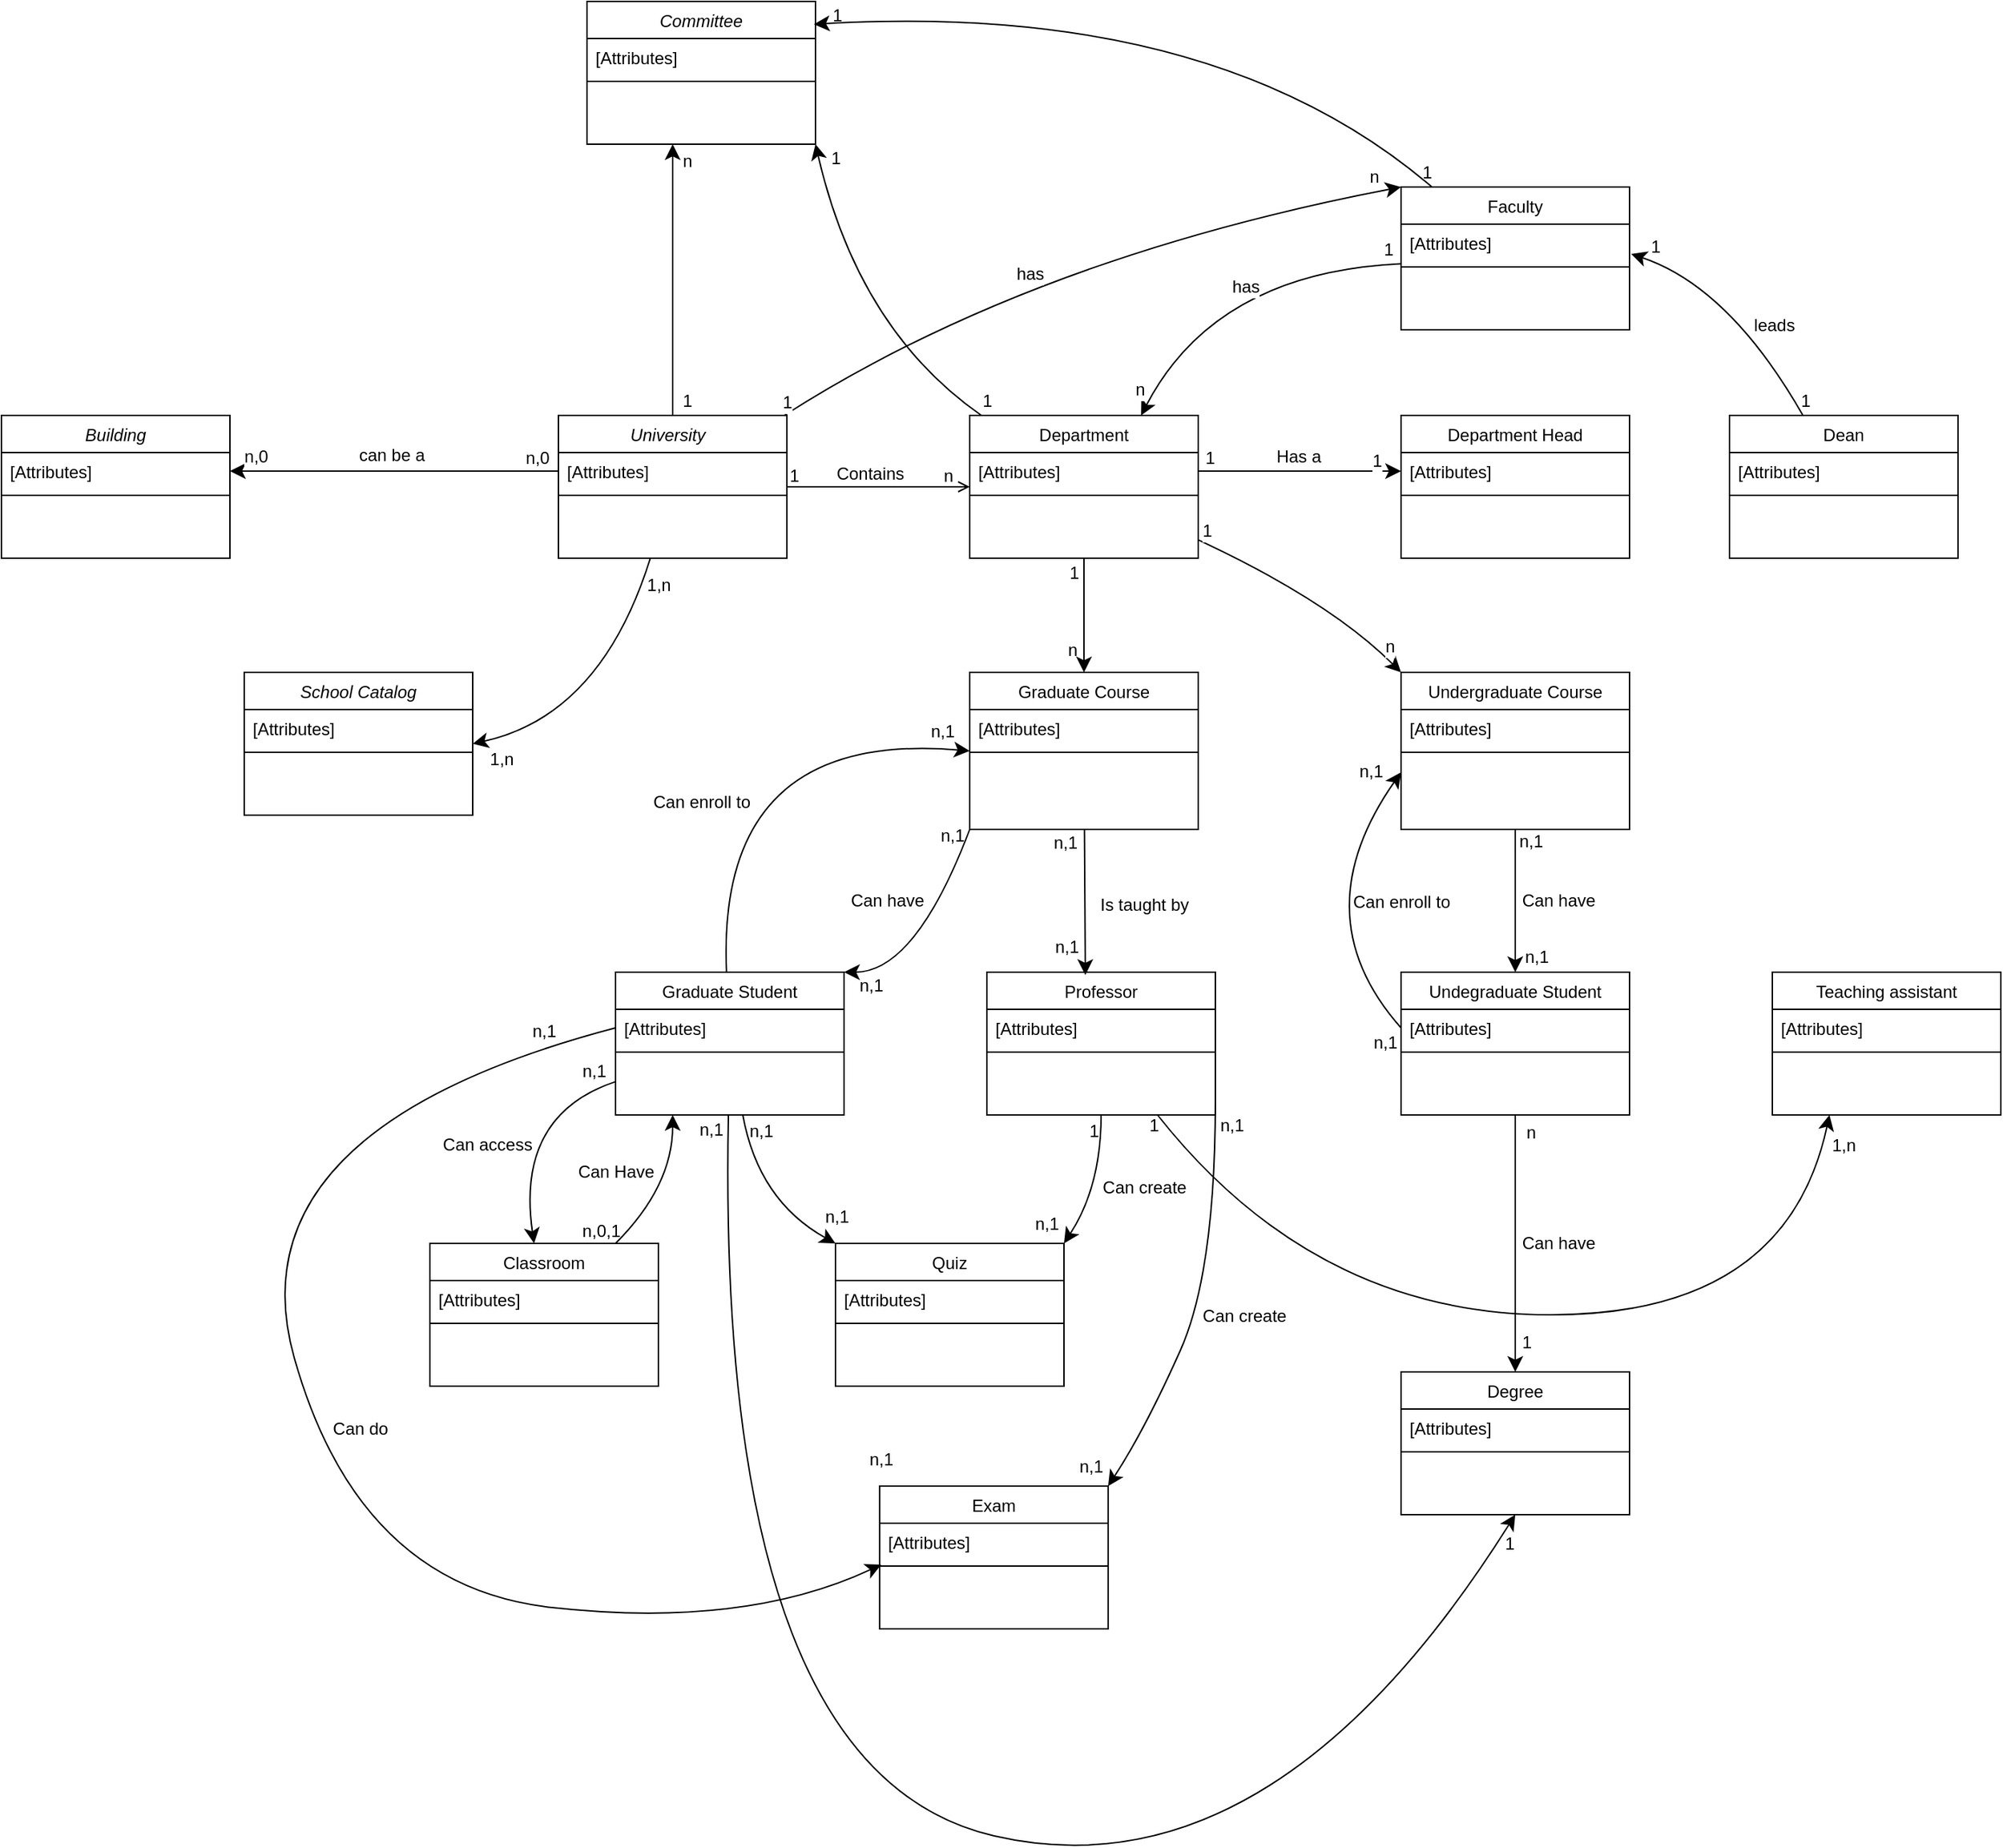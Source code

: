 <mxfile version="24.8.2">
  <diagram name="Page-1" id="axxQtsrX6LSHOZOjlCmS">
    <mxGraphModel dx="1730" dy="1560" grid="1" gridSize="10" guides="1" tooltips="1" connect="1" arrows="1" fold="1" page="1" pageScale="1" pageWidth="850" pageHeight="1100" math="0" shadow="0">
      <root>
        <mxCell id="0" />
        <mxCell id="1" parent="0" />
        <mxCell id="_XZ0U39rJyCLqSqVKmFr-1" style="edgeStyle=none;curved=1;rounded=0;orthogonalLoop=1;jettySize=auto;html=1;entryX=0;entryY=0;entryDx=0;entryDy=0;fontSize=12;startSize=8;endSize=8;" edge="1" parent="1" source="_XZ0U39rJyCLqSqVKmFr-13" target="_XZ0U39rJyCLqSqVKmFr-136">
          <mxGeometry relative="1" as="geometry">
            <Array as="points">
              <mxPoint x="550" y="-50" />
            </Array>
          </mxGeometry>
        </mxCell>
        <mxCell id="_XZ0U39rJyCLqSqVKmFr-2" value="has" style="edgeLabel;html=1;align=center;verticalAlign=middle;resizable=0;points=[];fontSize=12;" vertex="1" connectable="0" parent="_XZ0U39rJyCLqSqVKmFr-1">
          <mxGeometry x="-0.629" y="-5" relative="1" as="geometry">
            <mxPoint x="96" y="-57" as="offset" />
          </mxGeometry>
        </mxCell>
        <mxCell id="_XZ0U39rJyCLqSqVKmFr-3" value="1" style="edgeLabel;html=1;align=center;verticalAlign=middle;resizable=0;points=[];fontSize=12;" vertex="1" connectable="0" parent="_XZ0U39rJyCLqSqVKmFr-1">
          <mxGeometry x="-0.894" y="-5" relative="1" as="geometry">
            <mxPoint x="-22" as="offset" />
          </mxGeometry>
        </mxCell>
        <mxCell id="_XZ0U39rJyCLqSqVKmFr-4" value="n" style="edgeLabel;html=1;align=center;verticalAlign=middle;resizable=0;points=[];fontSize=12;" vertex="1" connectable="0" parent="_XZ0U39rJyCLqSqVKmFr-1">
          <mxGeometry x="0.906" relative="1" as="geometry">
            <mxPoint x="2" y="-11" as="offset" />
          </mxGeometry>
        </mxCell>
        <mxCell id="_XZ0U39rJyCLqSqVKmFr-5" style="edgeStyle=none;curved=1;rounded=0;orthogonalLoop=1;jettySize=auto;html=1;fontSize=12;startSize=8;endSize=8;" edge="1" parent="1" source="_XZ0U39rJyCLqSqVKmFr-13">
          <mxGeometry relative="1" as="geometry">
            <mxPoint x="300" y="-130" as="targetPoint" />
          </mxGeometry>
        </mxCell>
        <mxCell id="_XZ0U39rJyCLqSqVKmFr-6" value="n" style="edgeLabel;html=1;align=center;verticalAlign=middle;resizable=0;points=[];fontSize=12;" vertex="1" connectable="0" parent="_XZ0U39rJyCLqSqVKmFr-5">
          <mxGeometry x="-0.571" y="-2" relative="1" as="geometry">
            <mxPoint x="8" y="-137" as="offset" />
          </mxGeometry>
        </mxCell>
        <mxCell id="_XZ0U39rJyCLqSqVKmFr-7" value="1" style="edgeLabel;html=1;align=center;verticalAlign=middle;resizable=0;points=[];fontSize=12;" vertex="1" connectable="0" parent="_XZ0U39rJyCLqSqVKmFr-5">
          <mxGeometry x="-0.571" y="-2" relative="1" as="geometry">
            <mxPoint x="8" y="31" as="offset" />
          </mxGeometry>
        </mxCell>
        <mxCell id="_XZ0U39rJyCLqSqVKmFr-8" value="1" style="edgeLabel;html=1;align=center;verticalAlign=middle;resizable=0;points=[];fontSize=12;" vertex="1" connectable="0" parent="_XZ0U39rJyCLqSqVKmFr-5">
          <mxGeometry x="-0.571" y="-2" relative="1" as="geometry">
            <mxPoint x="218" y="31" as="offset" />
          </mxGeometry>
        </mxCell>
        <mxCell id="_XZ0U39rJyCLqSqVKmFr-9" value="1" style="edgeLabel;html=1;align=center;verticalAlign=middle;resizable=0;points=[];fontSize=12;" vertex="1" connectable="0" parent="_XZ0U39rJyCLqSqVKmFr-5">
          <mxGeometry x="-0.571" y="-2" relative="1" as="geometry">
            <mxPoint x="112" y="-139" as="offset" />
          </mxGeometry>
        </mxCell>
        <mxCell id="_XZ0U39rJyCLqSqVKmFr-10" style="edgeStyle=none;curved=1;rounded=0;orthogonalLoop=1;jettySize=auto;html=1;entryX=1;entryY=0.5;entryDx=0;entryDy=0;fontSize=12;startSize=8;endSize=8;" edge="1" parent="1" source="_XZ0U39rJyCLqSqVKmFr-13" target="_XZ0U39rJyCLqSqVKmFr-145">
          <mxGeometry relative="1" as="geometry">
            <Array as="points">
              <mxPoint x="250" y="270" />
            </Array>
          </mxGeometry>
        </mxCell>
        <mxCell id="_XZ0U39rJyCLqSqVKmFr-11" value="1,n" style="edgeLabel;html=1;align=center;verticalAlign=middle;resizable=0;points=[];fontSize=12;" vertex="1" connectable="0" parent="_XZ0U39rJyCLqSqVKmFr-10">
          <mxGeometry x="-0.821" y="2" relative="1" as="geometry">
            <mxPoint x="9" as="offset" />
          </mxGeometry>
        </mxCell>
        <mxCell id="_XZ0U39rJyCLqSqVKmFr-12" value="1,n" style="edgeLabel;html=1;align=center;verticalAlign=middle;resizable=0;points=[];fontSize=12;" vertex="1" connectable="0" parent="_XZ0U39rJyCLqSqVKmFr-10">
          <mxGeometry x="-0.821" y="2" relative="1" as="geometry">
            <mxPoint x="-101" y="122" as="offset" />
          </mxGeometry>
        </mxCell>
        <mxCell id="_XZ0U39rJyCLqSqVKmFr-13" value="University  " style="swimlane;fontStyle=2;align=center;verticalAlign=top;childLayout=stackLayout;horizontal=1;startSize=26;horizontalStack=0;resizeParent=1;resizeLast=0;collapsible=1;marginBottom=0;rounded=0;shadow=0;strokeWidth=1;" vertex="1" parent="1">
          <mxGeometry x="220" y="60" width="160" height="100" as="geometry">
            <mxRectangle x="230" y="140" width="160" height="26" as="alternateBounds" />
          </mxGeometry>
        </mxCell>
        <mxCell id="_XZ0U39rJyCLqSqVKmFr-14" value="[Attributes]" style="text;align=left;verticalAlign=top;spacingLeft=4;spacingRight=4;overflow=hidden;rotatable=0;points=[[0,0.5],[1,0.5]];portConstraint=eastwest;" vertex="1" parent="_XZ0U39rJyCLqSqVKmFr-13">
          <mxGeometry y="26" width="160" height="26" as="geometry" />
        </mxCell>
        <mxCell id="_XZ0U39rJyCLqSqVKmFr-15" value="" style="line;html=1;strokeWidth=1;align=left;verticalAlign=middle;spacingTop=-1;spacingLeft=3;spacingRight=3;rotatable=0;labelPosition=right;points=[];portConstraint=eastwest;" vertex="1" parent="_XZ0U39rJyCLqSqVKmFr-13">
          <mxGeometry y="52" width="160" height="8" as="geometry" />
        </mxCell>
        <mxCell id="_XZ0U39rJyCLqSqVKmFr-16" style="edgeStyle=none;curved=1;rounded=0;orthogonalLoop=1;jettySize=auto;html=1;entryX=0;entryY=0.5;entryDx=0;entryDy=0;fontSize=12;startSize=8;endSize=8;" edge="1" parent="1" source="_XZ0U39rJyCLqSqVKmFr-19" target="_XZ0U39rJyCLqSqVKmFr-60">
          <mxGeometry relative="1" as="geometry">
            <Array as="points">
              <mxPoint x="330" y="280" />
            </Array>
          </mxGeometry>
        </mxCell>
        <mxCell id="_XZ0U39rJyCLqSqVKmFr-17" style="edgeStyle=none;curved=1;rounded=0;orthogonalLoop=1;jettySize=auto;html=1;entryX=0;entryY=0;entryDx=0;entryDy=0;fontSize=12;startSize=8;endSize=8;" edge="1" parent="1" source="_XZ0U39rJyCLqSqVKmFr-19" target="_XZ0U39rJyCLqSqVKmFr-75">
          <mxGeometry relative="1" as="geometry">
            <Array as="points">
              <mxPoint x="360" y="610" />
            </Array>
          </mxGeometry>
        </mxCell>
        <mxCell id="_XZ0U39rJyCLqSqVKmFr-18" style="edgeStyle=none;curved=1;rounded=0;orthogonalLoop=1;jettySize=auto;html=1;entryX=0.5;entryY=1;entryDx=0;entryDy=0;fontSize=12;startSize=8;endSize=8;" edge="1" parent="1" source="_XZ0U39rJyCLqSqVKmFr-19" target="_XZ0U39rJyCLqSqVKmFr-112">
          <mxGeometry relative="1" as="geometry">
            <Array as="points">
              <mxPoint x="330" y="1010" />
              <mxPoint x="720" y="1100" />
            </Array>
          </mxGeometry>
        </mxCell>
        <mxCell id="_XZ0U39rJyCLqSqVKmFr-19" value="Graduate Student" style="swimlane;fontStyle=0;align=center;verticalAlign=top;childLayout=stackLayout;horizontal=1;startSize=26;horizontalStack=0;resizeParent=1;resizeLast=0;collapsible=1;marginBottom=0;rounded=0;shadow=0;strokeWidth=1;" vertex="1" parent="1">
          <mxGeometry x="260" y="450" width="160" height="100" as="geometry">
            <mxRectangle x="130" y="380" width="160" height="26" as="alternateBounds" />
          </mxGeometry>
        </mxCell>
        <mxCell id="_XZ0U39rJyCLqSqVKmFr-20" value="[Attributes]" style="text;align=left;verticalAlign=top;spacingLeft=4;spacingRight=4;overflow=hidden;rotatable=0;points=[[0,0.5],[1,0.5]];portConstraint=eastwest;" vertex="1" parent="_XZ0U39rJyCLqSqVKmFr-19">
          <mxGeometry y="26" width="160" height="26" as="geometry" />
        </mxCell>
        <mxCell id="_XZ0U39rJyCLqSqVKmFr-21" value="" style="line;html=1;strokeWidth=1;align=left;verticalAlign=middle;spacingTop=-1;spacingLeft=3;spacingRight=3;rotatable=0;labelPosition=right;points=[];portConstraint=eastwest;" vertex="1" parent="_XZ0U39rJyCLqSqVKmFr-19">
          <mxGeometry y="52" width="160" height="8" as="geometry" />
        </mxCell>
        <mxCell id="_XZ0U39rJyCLqSqVKmFr-22" style="edgeStyle=none;curved=1;rounded=0;orthogonalLoop=1;jettySize=auto;html=1;entryX=1;entryY=0;entryDx=0;entryDy=0;fontSize=12;startSize=8;endSize=8;" edge="1" parent="1" source="_XZ0U39rJyCLqSqVKmFr-24" target="_XZ0U39rJyCLqSqVKmFr-75">
          <mxGeometry relative="1" as="geometry">
            <Array as="points">
              <mxPoint x="600" y="600" />
            </Array>
          </mxGeometry>
        </mxCell>
        <mxCell id="_XZ0U39rJyCLqSqVKmFr-23" style="edgeStyle=none;curved=1;rounded=0;orthogonalLoop=1;jettySize=auto;html=1;entryX=0.25;entryY=1;entryDx=0;entryDy=0;fontSize=12;startSize=8;endSize=8;" edge="1" parent="1" source="_XZ0U39rJyCLqSqVKmFr-24" target="_XZ0U39rJyCLqSqVKmFr-124">
          <mxGeometry relative="1" as="geometry">
            <Array as="points">
              <mxPoint x="750" y="690" />
              <mxPoint x="1080" y="690" />
            </Array>
          </mxGeometry>
        </mxCell>
        <mxCell id="_XZ0U39rJyCLqSqVKmFr-24" value="Professor" style="swimlane;fontStyle=0;align=center;verticalAlign=top;childLayout=stackLayout;horizontal=1;startSize=26;horizontalStack=0;resizeParent=1;resizeLast=0;collapsible=1;marginBottom=0;rounded=0;shadow=0;strokeWidth=1;" vertex="1" parent="1">
          <mxGeometry x="520" y="450" width="160" height="100" as="geometry">
            <mxRectangle x="340" y="380" width="170" height="26" as="alternateBounds" />
          </mxGeometry>
        </mxCell>
        <mxCell id="_XZ0U39rJyCLqSqVKmFr-25" value="[Attributes]" style="text;align=left;verticalAlign=top;spacingLeft=4;spacingRight=4;overflow=hidden;rotatable=0;points=[[0,0.5],[1,0.5]];portConstraint=eastwest;" vertex="1" parent="_XZ0U39rJyCLqSqVKmFr-24">
          <mxGeometry y="26" width="160" height="26" as="geometry" />
        </mxCell>
        <mxCell id="_XZ0U39rJyCLqSqVKmFr-26" value="" style="line;html=1;strokeWidth=1;align=left;verticalAlign=middle;spacingTop=-1;spacingLeft=3;spacingRight=3;rotatable=0;labelPosition=right;points=[];portConstraint=eastwest;" vertex="1" parent="_XZ0U39rJyCLqSqVKmFr-24">
          <mxGeometry y="52" width="160" height="8" as="geometry" />
        </mxCell>
        <mxCell id="_XZ0U39rJyCLqSqVKmFr-27" style="edgeStyle=none;curved=1;rounded=0;orthogonalLoop=1;jettySize=auto;html=1;entryX=0.5;entryY=0;entryDx=0;entryDy=0;fontSize=12;startSize=8;endSize=8;" edge="1" parent="1" source="_XZ0U39rJyCLqSqVKmFr-30" target="_XZ0U39rJyCLqSqVKmFr-60">
          <mxGeometry relative="1" as="geometry" />
        </mxCell>
        <mxCell id="_XZ0U39rJyCLqSqVKmFr-28" style="edgeStyle=none;curved=1;rounded=0;orthogonalLoop=1;jettySize=auto;html=1;entryX=0;entryY=0;entryDx=0;entryDy=0;fontSize=12;startSize=8;endSize=8;" edge="1" parent="1" source="_XZ0U39rJyCLqSqVKmFr-30" target="_XZ0U39rJyCLqSqVKmFr-101">
          <mxGeometry relative="1" as="geometry">
            <Array as="points">
              <mxPoint x="760" y="190" />
            </Array>
          </mxGeometry>
        </mxCell>
        <mxCell id="_XZ0U39rJyCLqSqVKmFr-29" style="edgeStyle=none;curved=1;rounded=0;orthogonalLoop=1;jettySize=auto;html=1;entryX=1;entryY=1;entryDx=0;entryDy=0;fontSize=12;startSize=8;endSize=8;" edge="1" parent="1" source="_XZ0U39rJyCLqSqVKmFr-30" target="_XZ0U39rJyCLqSqVKmFr-141">
          <mxGeometry relative="1" as="geometry">
            <Array as="points">
              <mxPoint x="430" />
            </Array>
          </mxGeometry>
        </mxCell>
        <mxCell id="_XZ0U39rJyCLqSqVKmFr-30" value="Department" style="swimlane;fontStyle=0;align=center;verticalAlign=top;childLayout=stackLayout;horizontal=1;startSize=26;horizontalStack=0;resizeParent=1;resizeLast=0;collapsible=1;marginBottom=0;rounded=0;shadow=0;strokeWidth=1;" vertex="1" parent="1">
          <mxGeometry x="508" y="60" width="160" height="100" as="geometry">
            <mxRectangle x="550" y="140" width="160" height="26" as="alternateBounds" />
          </mxGeometry>
        </mxCell>
        <mxCell id="_XZ0U39rJyCLqSqVKmFr-31" value="[Attributes]" style="text;align=left;verticalAlign=top;spacingLeft=4;spacingRight=4;overflow=hidden;rotatable=0;points=[[0,0.5],[1,0.5]];portConstraint=eastwest;" vertex="1" parent="_XZ0U39rJyCLqSqVKmFr-30">
          <mxGeometry y="26" width="160" height="26" as="geometry" />
        </mxCell>
        <mxCell id="_XZ0U39rJyCLqSqVKmFr-32" value="" style="line;html=1;strokeWidth=1;align=left;verticalAlign=middle;spacingTop=-1;spacingLeft=3;spacingRight=3;rotatable=0;labelPosition=right;points=[];portConstraint=eastwest;" vertex="1" parent="_XZ0U39rJyCLqSqVKmFr-30">
          <mxGeometry y="52" width="160" height="8" as="geometry" />
        </mxCell>
        <mxCell id="_XZ0U39rJyCLqSqVKmFr-33" value="" style="endArrow=open;shadow=0;strokeWidth=1;rounded=0;curved=0;endFill=1;edgeStyle=elbowEdgeStyle;elbow=vertical;" edge="1" parent="1" source="_XZ0U39rJyCLqSqVKmFr-13" target="_XZ0U39rJyCLqSqVKmFr-30">
          <mxGeometry x="0.5" y="41" relative="1" as="geometry">
            <mxPoint x="380" y="192" as="sourcePoint" />
            <mxPoint x="540" y="192" as="targetPoint" />
            <mxPoint x="-40" y="32" as="offset" />
          </mxGeometry>
        </mxCell>
        <mxCell id="_XZ0U39rJyCLqSqVKmFr-34" value="1" style="resizable=0;align=left;verticalAlign=bottom;labelBackgroundColor=none;fontSize=12;" connectable="0" vertex="1" parent="_XZ0U39rJyCLqSqVKmFr-33">
          <mxGeometry x="-1" relative="1" as="geometry">
            <mxPoint y="1" as="offset" />
          </mxGeometry>
        </mxCell>
        <mxCell id="_XZ0U39rJyCLqSqVKmFr-35" value="n" style="resizable=0;align=right;verticalAlign=bottom;labelBackgroundColor=none;fontSize=12;" connectable="0" vertex="1" parent="_XZ0U39rJyCLqSqVKmFr-33">
          <mxGeometry x="1" relative="1" as="geometry">
            <mxPoint x="-10" y="1" as="offset" />
          </mxGeometry>
        </mxCell>
        <mxCell id="_XZ0U39rJyCLqSqVKmFr-36" value="Contains" style="text;html=1;resizable=0;points=[];;align=center;verticalAlign=middle;labelBackgroundColor=none;rounded=0;shadow=0;strokeWidth=1;fontSize=12;" vertex="1" connectable="0" parent="_XZ0U39rJyCLqSqVKmFr-33">
          <mxGeometry x="0.5" y="49" relative="1" as="geometry">
            <mxPoint x="-38" y="40" as="offset" />
          </mxGeometry>
        </mxCell>
        <mxCell id="_XZ0U39rJyCLqSqVKmFr-37" value="n,1" style="resizable=0;align=right;verticalAlign=bottom;labelBackgroundColor=none;fontSize=12;" connectable="0" vertex="1" parent="_XZ0U39rJyCLqSqVKmFr-33">
          <mxGeometry x="1" relative="1" as="geometry">
            <mxPoint x="77" y="258" as="offset" />
          </mxGeometry>
        </mxCell>
        <mxCell id="_XZ0U39rJyCLqSqVKmFr-38" value="n,1" style="resizable=0;align=right;verticalAlign=bottom;labelBackgroundColor=none;fontSize=12;" connectable="0" vertex="1" parent="_XZ0U39rJyCLqSqVKmFr-33">
          <mxGeometry x="1" relative="1" as="geometry">
            <mxPoint x="78" y="331" as="offset" />
          </mxGeometry>
        </mxCell>
        <mxCell id="_XZ0U39rJyCLqSqVKmFr-39" value="1" style="resizable=0;align=left;verticalAlign=bottom;labelBackgroundColor=none;fontSize=12;" connectable="0" vertex="1" parent="_XZ0U39rJyCLqSqVKmFr-33">
          <mxGeometry x="-1" relative="1" as="geometry">
            <mxPoint x="196" y="69" as="offset" />
          </mxGeometry>
        </mxCell>
        <mxCell id="_XZ0U39rJyCLqSqVKmFr-40" value="n" style="resizable=0;align=right;verticalAlign=bottom;labelBackgroundColor=none;fontSize=12;" connectable="0" vertex="1" parent="_XZ0U39rJyCLqSqVKmFr-33">
          <mxGeometry x="1" relative="1" as="geometry">
            <mxPoint x="77" y="123" as="offset" />
          </mxGeometry>
        </mxCell>
        <mxCell id="_XZ0U39rJyCLqSqVKmFr-41" value="1" style="resizable=0;align=right;verticalAlign=bottom;labelBackgroundColor=none;fontSize=12;" connectable="0" vertex="1" parent="_XZ0U39rJyCLqSqVKmFr-33">
          <mxGeometry x="1" relative="1" as="geometry">
            <mxPoint x="92" y="460" as="offset" />
          </mxGeometry>
        </mxCell>
        <mxCell id="_XZ0U39rJyCLqSqVKmFr-42" value="n,1" style="resizable=0;align=right;verticalAlign=bottom;labelBackgroundColor=none;fontSize=12;" connectable="0" vertex="1" parent="_XZ0U39rJyCLqSqVKmFr-33">
          <mxGeometry x="1" relative="1" as="geometry">
            <mxPoint x="64" y="525" as="offset" />
          </mxGeometry>
        </mxCell>
        <mxCell id="_XZ0U39rJyCLqSqVKmFr-43" value="n,1" style="resizable=0;align=right;verticalAlign=bottom;labelBackgroundColor=none;fontSize=12;" connectable="0" vertex="1" parent="_XZ0U39rJyCLqSqVKmFr-33">
          <mxGeometry x="1" relative="1" as="geometry">
            <mxPoint x="-136" y="460" as="offset" />
          </mxGeometry>
        </mxCell>
        <mxCell id="_XZ0U39rJyCLqSqVKmFr-44" value="n,1" style="resizable=0;align=right;verticalAlign=bottom;labelBackgroundColor=none;fontSize=12;" connectable="0" vertex="1" parent="_XZ0U39rJyCLqSqVKmFr-33">
          <mxGeometry x="1" relative="1" as="geometry">
            <mxPoint x="-83" y="520" as="offset" />
          </mxGeometry>
        </mxCell>
        <mxCell id="_XZ0U39rJyCLqSqVKmFr-45" value="n,1" style="resizable=0;align=right;verticalAlign=bottom;labelBackgroundColor=none;fontSize=12;" connectable="0" vertex="1" parent="_XZ0U39rJyCLqSqVKmFr-33">
          <mxGeometry x="1" relative="1" as="geometry">
            <mxPoint x="-253" y="418" as="offset" />
          </mxGeometry>
        </mxCell>
        <mxCell id="_XZ0U39rJyCLqSqVKmFr-46" value="" style="resizable=0;align=right;verticalAlign=bottom;labelBackgroundColor=none;fontSize=12;" connectable="0" vertex="1" parent="_XZ0U39rJyCLqSqVKmFr-33">
          <mxGeometry x="1" relative="1" as="geometry">
            <mxPoint x="-315" y="525" as="offset" />
          </mxGeometry>
        </mxCell>
        <mxCell id="_XZ0U39rJyCLqSqVKmFr-47" value="n,0,1" style="resizable=0;align=right;verticalAlign=bottom;labelBackgroundColor=none;fontSize=12;" connectable="0" vertex="1" parent="_XZ0U39rJyCLqSqVKmFr-33">
          <mxGeometry x="1" relative="1" as="geometry">
            <mxPoint x="-243" y="530" as="offset" />
          </mxGeometry>
        </mxCell>
        <mxCell id="_XZ0U39rJyCLqSqVKmFr-48" value="n,1 " style="resizable=0;align=right;verticalAlign=bottom;labelBackgroundColor=none;fontSize=12;" connectable="0" vertex="1" parent="_XZ0U39rJyCLqSqVKmFr-33">
          <mxGeometry x="1" relative="1" as="geometry">
            <mxPoint x="197" y="456" as="offset" />
          </mxGeometry>
        </mxCell>
        <mxCell id="_XZ0U39rJyCLqSqVKmFr-49" value="n,1" style="resizable=0;align=right;verticalAlign=bottom;labelBackgroundColor=none;fontSize=12;" connectable="0" vertex="1" parent="_XZ0U39rJyCLqSqVKmFr-33">
          <mxGeometry x="1" relative="1" as="geometry">
            <mxPoint x="95" y="695" as="offset" />
          </mxGeometry>
        </mxCell>
        <mxCell id="_XZ0U39rJyCLqSqVKmFr-50" value="n,1" style="resizable=0;align=right;verticalAlign=bottom;labelBackgroundColor=none;fontSize=12;" connectable="0" vertex="1" parent="_XZ0U39rJyCLqSqVKmFr-33">
          <mxGeometry x="1" relative="1" as="geometry">
            <mxPoint x="-288" y="390" as="offset" />
          </mxGeometry>
        </mxCell>
        <mxCell id="_XZ0U39rJyCLqSqVKmFr-51" value="n,1" style="resizable=0;align=right;verticalAlign=bottom;labelBackgroundColor=none;fontSize=12;" connectable="0" vertex="1" parent="_XZ0U39rJyCLqSqVKmFr-33">
          <mxGeometry x="1" relative="1" as="geometry">
            <mxPoint x="-52" y="690" as="offset" />
          </mxGeometry>
        </mxCell>
        <mxCell id="_XZ0U39rJyCLqSqVKmFr-52" value="n,1" style="resizable=0;align=right;verticalAlign=bottom;labelBackgroundColor=none;fontSize=12;" connectable="0" vertex="1" parent="_XZ0U39rJyCLqSqVKmFr-33">
          <mxGeometry x="1" relative="1" as="geometry">
            <mxPoint x="-171" y="459" as="offset" />
          </mxGeometry>
        </mxCell>
        <mxCell id="_XZ0U39rJyCLqSqVKmFr-53" value="1" style="resizable=0;align=right;verticalAlign=bottom;labelBackgroundColor=none;fontSize=12;" connectable="0" vertex="1" parent="_XZ0U39rJyCLqSqVKmFr-33">
          <mxGeometry x="1" relative="1" as="geometry">
            <mxPoint x="383" y="749" as="offset" />
          </mxGeometry>
        </mxCell>
        <mxCell id="_XZ0U39rJyCLqSqVKmFr-54" value="1" style="resizable=0;align=right;verticalAlign=bottom;labelBackgroundColor=none;fontSize=12;" connectable="0" vertex="1" parent="_XZ0U39rJyCLqSqVKmFr-33">
          <mxGeometry x="1" relative="1" as="geometry">
            <mxPoint x="134" y="456" as="offset" />
          </mxGeometry>
        </mxCell>
        <mxCell id="_XZ0U39rJyCLqSqVKmFr-55" value="1,n" style="resizable=0;align=right;verticalAlign=bottom;labelBackgroundColor=none;fontSize=12;" connectable="0" vertex="1" parent="_XZ0U39rJyCLqSqVKmFr-33">
          <mxGeometry x="1" relative="1" as="geometry">
            <mxPoint x="622" y="470" as="offset" />
          </mxGeometry>
        </mxCell>
        <mxCell id="_XZ0U39rJyCLqSqVKmFr-56" style="edgeStyle=none;curved=1;rounded=0;orthogonalLoop=1;jettySize=auto;html=1;entryX=1;entryY=0;entryDx=0;entryDy=0;fontSize=12;startSize=8;endSize=8;exitX=0;exitY=1;exitDx=0;exitDy=0;" edge="1" parent="1" source="_XZ0U39rJyCLqSqVKmFr-60" target="_XZ0U39rJyCLqSqVKmFr-19">
          <mxGeometry relative="1" as="geometry">
            <Array as="points">
              <mxPoint x="470" y="450" />
            </Array>
          </mxGeometry>
        </mxCell>
        <mxCell id="_XZ0U39rJyCLqSqVKmFr-57" value="Can have" style="edgeLabel;html=1;align=center;verticalAlign=middle;resizable=0;points=[];fontSize=12;" vertex="1" connectable="0" parent="_XZ0U39rJyCLqSqVKmFr-56">
          <mxGeometry x="0.001" y="-10" relative="1" as="geometry">
            <mxPoint x="-21" y="-20" as="offset" />
          </mxGeometry>
        </mxCell>
        <mxCell id="_XZ0U39rJyCLqSqVKmFr-58" value="Can have" style="edgeLabel;html=1;align=center;verticalAlign=middle;resizable=0;points=[];fontSize=12;" vertex="1" connectable="0" parent="_XZ0U39rJyCLqSqVKmFr-56">
          <mxGeometry x="0.001" y="-10" relative="1" as="geometry">
            <mxPoint x="449" y="-20" as="offset" />
          </mxGeometry>
        </mxCell>
        <mxCell id="_XZ0U39rJyCLqSqVKmFr-59" value="Can have" style="edgeLabel;html=1;align=center;verticalAlign=middle;resizable=0;points=[];fontSize=12;" vertex="1" connectable="0" parent="_XZ0U39rJyCLqSqVKmFr-56">
          <mxGeometry x="0.001" y="-10" relative="1" as="geometry">
            <mxPoint x="449" y="220" as="offset" />
          </mxGeometry>
        </mxCell>
        <mxCell id="_XZ0U39rJyCLqSqVKmFr-60" value="Graduate Course" style="swimlane;fontStyle=0;align=center;verticalAlign=top;childLayout=stackLayout;horizontal=1;startSize=26;horizontalStack=0;resizeParent=1;resizeLast=0;collapsible=1;marginBottom=0;rounded=0;shadow=0;strokeWidth=1;" vertex="1" parent="1">
          <mxGeometry x="508" y="240" width="160" height="110" as="geometry">
            <mxRectangle x="550" y="140" width="160" height="26" as="alternateBounds" />
          </mxGeometry>
        </mxCell>
        <mxCell id="_XZ0U39rJyCLqSqVKmFr-61" value="[Attributes]" style="text;align=left;verticalAlign=top;spacingLeft=4;spacingRight=4;overflow=hidden;rotatable=0;points=[[0,0.5],[1,0.5]];portConstraint=eastwest;" vertex="1" parent="_XZ0U39rJyCLqSqVKmFr-60">
          <mxGeometry y="26" width="160" height="26" as="geometry" />
        </mxCell>
        <mxCell id="_XZ0U39rJyCLqSqVKmFr-62" value="" style="line;html=1;strokeWidth=1;align=left;verticalAlign=middle;spacingTop=-1;spacingLeft=3;spacingRight=3;rotatable=0;labelPosition=right;points=[];portConstraint=eastwest;" vertex="1" parent="_XZ0U39rJyCLqSqVKmFr-60">
          <mxGeometry y="52" width="160" height="8" as="geometry" />
        </mxCell>
        <mxCell id="_XZ0U39rJyCLqSqVKmFr-63" style="edgeStyle=none;curved=1;rounded=0;orthogonalLoop=1;jettySize=auto;html=1;fontSize=12;startSize=8;endSize=8;entryX=0.431;entryY=0.02;entryDx=0;entryDy=0;entryPerimeter=0;" edge="1" parent="1" source="_XZ0U39rJyCLqSqVKmFr-60" target="_XZ0U39rJyCLqSqVKmFr-24">
          <mxGeometry relative="1" as="geometry">
            <mxPoint x="589" y="380" as="targetPoint" />
          </mxGeometry>
        </mxCell>
        <mxCell id="_XZ0U39rJyCLqSqVKmFr-64" value="Is taught by" style="edgeLabel;html=1;align=center;verticalAlign=middle;resizable=0;points=[];fontSize=12;" vertex="1" connectable="0" parent="_XZ0U39rJyCLqSqVKmFr-63">
          <mxGeometry x="0.028" y="2" relative="1" as="geometry">
            <mxPoint x="39" as="offset" />
          </mxGeometry>
        </mxCell>
        <mxCell id="_XZ0U39rJyCLqSqVKmFr-65" value="Can enroll to" style="edgeLabel;html=1;align=center;verticalAlign=middle;resizable=0;points=[];fontSize=12;" vertex="1" connectable="0" parent="_XZ0U39rJyCLqSqVKmFr-63">
          <mxGeometry x="0.028" y="2" relative="1" as="geometry">
            <mxPoint x="-271" y="-72" as="offset" />
          </mxGeometry>
        </mxCell>
        <mxCell id="_XZ0U39rJyCLqSqVKmFr-66" value="Can create" style="edgeLabel;html=1;align=center;verticalAlign=middle;resizable=0;points=[];fontSize=12;" vertex="1" connectable="0" parent="_XZ0U39rJyCLqSqVKmFr-63">
          <mxGeometry x="0.028" y="2" relative="1" as="geometry">
            <mxPoint x="39" y="198" as="offset" />
          </mxGeometry>
        </mxCell>
        <mxCell id="_XZ0U39rJyCLqSqVKmFr-67" value="Can access" style="edgeLabel;html=1;align=center;verticalAlign=middle;resizable=0;points=[];fontSize=12;" vertex="1" connectable="0" parent="_XZ0U39rJyCLqSqVKmFr-63">
          <mxGeometry x="0.028" y="2" relative="1" as="geometry">
            <mxPoint x="-421" y="168" as="offset" />
          </mxGeometry>
        </mxCell>
        <mxCell id="_XZ0U39rJyCLqSqVKmFr-68" value="Can Have" style="edgeLabel;html=1;align=center;verticalAlign=middle;resizable=0;points=[];fontSize=12;" vertex="1" connectable="0" parent="_XZ0U39rJyCLqSqVKmFr-63">
          <mxGeometry x="0.028" y="2" relative="1" as="geometry">
            <mxPoint x="-331" y="187" as="offset" />
          </mxGeometry>
        </mxCell>
        <mxCell id="_XZ0U39rJyCLqSqVKmFr-69" value="Can create" style="edgeLabel;html=1;align=center;verticalAlign=middle;resizable=0;points=[];fontSize=12;" vertex="1" connectable="0" parent="_XZ0U39rJyCLqSqVKmFr-63">
          <mxGeometry x="0.028" y="2" relative="1" as="geometry">
            <mxPoint x="109" y="288" as="offset" />
          </mxGeometry>
        </mxCell>
        <mxCell id="_XZ0U39rJyCLqSqVKmFr-70" value="Can enroll to" style="edgeLabel;html=1;align=center;verticalAlign=middle;resizable=0;points=[];fontSize=12;" vertex="1" connectable="0" parent="_XZ0U39rJyCLqSqVKmFr-63">
          <mxGeometry x="0.028" y="2" relative="1" as="geometry">
            <mxPoint x="219" y="-2" as="offset" />
          </mxGeometry>
        </mxCell>
        <mxCell id="_XZ0U39rJyCLqSqVKmFr-71" value="n,1" style="resizable=0;align=right;verticalAlign=bottom;labelBackgroundColor=none;fontSize=12;" connectable="0" vertex="1" parent="1">
          <mxGeometry x="910" y="470" as="geometry">
            <mxPoint x="-101" y="38" as="offset" />
          </mxGeometry>
        </mxCell>
        <mxCell id="_XZ0U39rJyCLqSqVKmFr-72" value="n,1" style="resizable=0;align=right;verticalAlign=bottom;labelBackgroundColor=none;fontSize=12;" connectable="0" vertex="1" parent="1">
          <mxGeometry x="600" y="252" as="geometry">
            <mxPoint x="-101" y="38" as="offset" />
          </mxGeometry>
        </mxCell>
        <mxCell id="_XZ0U39rJyCLqSqVKmFr-73" value="n,1" style="resizable=0;align=right;verticalAlign=bottom;labelBackgroundColor=none;fontSize=12;" connectable="0" vertex="1" parent="1">
          <mxGeometry x="606.91" y="325" as="geometry">
            <mxPoint x="-101" y="38" as="offset" />
          </mxGeometry>
        </mxCell>
        <mxCell id="_XZ0U39rJyCLqSqVKmFr-74" value="n,1" style="resizable=0;align=right;verticalAlign=bottom;labelBackgroundColor=none;fontSize=12;" connectable="0" vertex="1" parent="1">
          <mxGeometry x="550" y="430" as="geometry">
            <mxPoint x="-101" y="38" as="offset" />
          </mxGeometry>
        </mxCell>
        <mxCell id="_XZ0U39rJyCLqSqVKmFr-75" value="Quiz" style="swimlane;fontStyle=0;align=center;verticalAlign=top;childLayout=stackLayout;horizontal=1;startSize=26;horizontalStack=0;resizeParent=1;resizeLast=0;collapsible=1;marginBottom=0;rounded=0;shadow=0;strokeWidth=1;" vertex="1" parent="1">
          <mxGeometry x="414" y="640" width="160" height="100" as="geometry">
            <mxRectangle x="340" y="380" width="170" height="26" as="alternateBounds" />
          </mxGeometry>
        </mxCell>
        <mxCell id="_XZ0U39rJyCLqSqVKmFr-76" value="[Attributes]" style="text;align=left;verticalAlign=top;spacingLeft=4;spacingRight=4;overflow=hidden;rotatable=0;points=[[0,0.5],[1,0.5]];portConstraint=eastwest;" vertex="1" parent="_XZ0U39rJyCLqSqVKmFr-75">
          <mxGeometry y="26" width="160" height="26" as="geometry" />
        </mxCell>
        <mxCell id="_XZ0U39rJyCLqSqVKmFr-77" value="" style="line;html=1;strokeWidth=1;align=left;verticalAlign=middle;spacingTop=-1;spacingLeft=3;spacingRight=3;rotatable=0;labelPosition=right;points=[];portConstraint=eastwest;" vertex="1" parent="_XZ0U39rJyCLqSqVKmFr-75">
          <mxGeometry y="52" width="160" height="8" as="geometry" />
        </mxCell>
        <mxCell id="_XZ0U39rJyCLqSqVKmFr-78" style="edgeStyle=none;curved=1;rounded=0;orthogonalLoop=1;jettySize=auto;html=1;entryX=0.25;entryY=1;entryDx=0;entryDy=0;fontSize=12;startSize=8;endSize=8;" edge="1" parent="1" source="_XZ0U39rJyCLqSqVKmFr-79" target="_XZ0U39rJyCLqSqVKmFr-19">
          <mxGeometry relative="1" as="geometry">
            <Array as="points">
              <mxPoint x="300" y="600" />
            </Array>
          </mxGeometry>
        </mxCell>
        <mxCell id="_XZ0U39rJyCLqSqVKmFr-79" value="Classroom" style="swimlane;fontStyle=0;align=center;verticalAlign=top;childLayout=stackLayout;horizontal=1;startSize=26;horizontalStack=0;resizeParent=1;resizeLast=0;collapsible=1;marginBottom=0;rounded=0;shadow=0;strokeWidth=1;" vertex="1" parent="1">
          <mxGeometry x="130" y="640" width="160" height="100" as="geometry">
            <mxRectangle x="340" y="380" width="170" height="26" as="alternateBounds" />
          </mxGeometry>
        </mxCell>
        <mxCell id="_XZ0U39rJyCLqSqVKmFr-80" value="[Attributes]" style="text;align=left;verticalAlign=top;spacingLeft=4;spacingRight=4;overflow=hidden;rotatable=0;points=[[0,0.5],[1,0.5]];portConstraint=eastwest;" vertex="1" parent="_XZ0U39rJyCLqSqVKmFr-79">
          <mxGeometry y="26" width="160" height="26" as="geometry" />
        </mxCell>
        <mxCell id="_XZ0U39rJyCLqSqVKmFr-81" value="" style="line;html=1;strokeWidth=1;align=left;verticalAlign=middle;spacingTop=-1;spacingLeft=3;spacingRight=3;rotatable=0;labelPosition=right;points=[];portConstraint=eastwest;" vertex="1" parent="_XZ0U39rJyCLqSqVKmFr-79">
          <mxGeometry y="52" width="160" height="8" as="geometry" />
        </mxCell>
        <mxCell id="_XZ0U39rJyCLqSqVKmFr-82" style="edgeStyle=none;curved=1;rounded=0;orthogonalLoop=1;jettySize=auto;html=1;entryX=0.456;entryY=0;entryDx=0;entryDy=0;entryPerimeter=0;fontSize=12;startSize=8;endSize=8;" edge="1" parent="1" source="_XZ0U39rJyCLqSqVKmFr-19" target="_XZ0U39rJyCLqSqVKmFr-79">
          <mxGeometry relative="1" as="geometry">
            <Array as="points">
              <mxPoint x="190" y="550" />
            </Array>
          </mxGeometry>
        </mxCell>
        <mxCell id="_XZ0U39rJyCLqSqVKmFr-83" style="edgeStyle=none;curved=1;rounded=0;orthogonalLoop=1;jettySize=auto;html=1;entryX=0.007;entryY=0.375;entryDx=0;entryDy=0;fontSize=12;startSize=8;endSize=8;exitX=0;exitY=0.5;exitDx=0;exitDy=0;entryPerimeter=0;" edge="1" parent="1" source="_XZ0U39rJyCLqSqVKmFr-20" target="_XZ0U39rJyCLqSqVKmFr-88">
          <mxGeometry relative="1" as="geometry">
            <mxPoint x="379.91" y="720" as="sourcePoint" />
            <Array as="points">
              <mxPoint x="-10" y="560" />
              <mxPoint x="80" y="880" />
              <mxPoint x="350" y="910" />
            </Array>
          </mxGeometry>
        </mxCell>
        <mxCell id="_XZ0U39rJyCLqSqVKmFr-84" value="Can do" style="edgeLabel;html=1;align=center;verticalAlign=middle;resizable=0;points=[];fontSize=12;" vertex="1" connectable="0" parent="_XZ0U39rJyCLqSqVKmFr-83">
          <mxGeometry x="0.046" y="5" relative="1" as="geometry">
            <mxPoint x="21" y="-18" as="offset" />
          </mxGeometry>
        </mxCell>
        <mxCell id="_XZ0U39rJyCLqSqVKmFr-85" style="edgeStyle=none;curved=1;rounded=0;orthogonalLoop=1;jettySize=auto;html=1;entryX=1;entryY=0;entryDx=0;entryDy=0;fontSize=12;startSize=8;endSize=8;" edge="1" parent="1" target="_XZ0U39rJyCLqSqVKmFr-86">
          <mxGeometry relative="1" as="geometry">
            <mxPoint x="680" y="540" as="sourcePoint" />
            <Array as="points">
              <mxPoint x="680" y="660" />
              <mxPoint x="630.91" y="770" />
            </Array>
          </mxGeometry>
        </mxCell>
        <mxCell id="_XZ0U39rJyCLqSqVKmFr-86" value="Exam" style="swimlane;fontStyle=0;align=center;verticalAlign=top;childLayout=stackLayout;horizontal=1;startSize=26;horizontalStack=0;resizeParent=1;resizeLast=0;collapsible=1;marginBottom=0;rounded=0;shadow=0;strokeWidth=1;" vertex="1" parent="1">
          <mxGeometry x="444.91" y="810" width="160" height="100" as="geometry">
            <mxRectangle x="340" y="380" width="170" height="26" as="alternateBounds" />
          </mxGeometry>
        </mxCell>
        <mxCell id="_XZ0U39rJyCLqSqVKmFr-87" value="[Attributes]" style="text;align=left;verticalAlign=top;spacingLeft=4;spacingRight=4;overflow=hidden;rotatable=0;points=[[0,0.5],[1,0.5]];portConstraint=eastwest;" vertex="1" parent="_XZ0U39rJyCLqSqVKmFr-86">
          <mxGeometry y="26" width="160" height="26" as="geometry" />
        </mxCell>
        <mxCell id="_XZ0U39rJyCLqSqVKmFr-88" value="" style="line;html=1;strokeWidth=1;align=left;verticalAlign=middle;spacingTop=-1;spacingLeft=3;spacingRight=3;rotatable=0;labelPosition=right;points=[];portConstraint=eastwest;" vertex="1" parent="_XZ0U39rJyCLqSqVKmFr-86">
          <mxGeometry y="52" width="160" height="8" as="geometry" />
        </mxCell>
        <mxCell id="_XZ0U39rJyCLqSqVKmFr-89" value="Department Head" style="swimlane;fontStyle=0;align=center;verticalAlign=top;childLayout=stackLayout;horizontal=1;startSize=26;horizontalStack=0;resizeParent=1;resizeLast=0;collapsible=1;marginBottom=0;rounded=0;shadow=0;strokeWidth=1;" vertex="1" parent="1">
          <mxGeometry x="810" y="60" width="160" height="100" as="geometry">
            <mxRectangle x="550" y="140" width="160" height="26" as="alternateBounds" />
          </mxGeometry>
        </mxCell>
        <mxCell id="_XZ0U39rJyCLqSqVKmFr-90" value="[Attributes]" style="text;align=left;verticalAlign=top;spacingLeft=4;spacingRight=4;overflow=hidden;rotatable=0;points=[[0,0.5],[1,0.5]];portConstraint=eastwest;" vertex="1" parent="_XZ0U39rJyCLqSqVKmFr-89">
          <mxGeometry y="26" width="160" height="26" as="geometry" />
        </mxCell>
        <mxCell id="_XZ0U39rJyCLqSqVKmFr-91" value="" style="line;html=1;strokeWidth=1;align=left;verticalAlign=middle;spacingTop=-1;spacingLeft=3;spacingRight=3;rotatable=0;labelPosition=right;points=[];portConstraint=eastwest;" vertex="1" parent="_XZ0U39rJyCLqSqVKmFr-89">
          <mxGeometry y="52" width="160" height="8" as="geometry" />
        </mxCell>
        <mxCell id="_XZ0U39rJyCLqSqVKmFr-92" style="edgeStyle=none;curved=1;rounded=0;orthogonalLoop=1;jettySize=auto;html=1;entryX=0;entryY=0.5;entryDx=0;entryDy=0;fontSize=12;startSize=8;endSize=8;" edge="1" parent="1" source="_XZ0U39rJyCLqSqVKmFr-31" target="_XZ0U39rJyCLqSqVKmFr-90">
          <mxGeometry relative="1" as="geometry" />
        </mxCell>
        <mxCell id="_XZ0U39rJyCLqSqVKmFr-93" value="Has a" style="edgeLabel;html=1;align=center;verticalAlign=middle;resizable=0;points=[];fontSize=12;" vertex="1" connectable="0" parent="_XZ0U39rJyCLqSqVKmFr-92">
          <mxGeometry x="-0.026" y="-1" relative="1" as="geometry">
            <mxPoint x="1" y="-11" as="offset" />
          </mxGeometry>
        </mxCell>
        <mxCell id="_XZ0U39rJyCLqSqVKmFr-94" value="1" style="edgeLabel;html=1;align=center;verticalAlign=middle;resizable=0;points=[];fontSize=12;" vertex="1" connectable="0" parent="_XZ0U39rJyCLqSqVKmFr-92">
          <mxGeometry x="-0.65" y="-2" relative="1" as="geometry">
            <mxPoint x="-17" y="-11" as="offset" />
          </mxGeometry>
        </mxCell>
        <mxCell id="_XZ0U39rJyCLqSqVKmFr-95" value="1" style="edgeLabel;html=1;align=center;verticalAlign=middle;resizable=0;points=[];fontSize=12;" vertex="1" connectable="0" parent="_XZ0U39rJyCLqSqVKmFr-92">
          <mxGeometry x="-0.65" y="-2" relative="1" as="geometry">
            <mxPoint x="100" y="-9" as="offset" />
          </mxGeometry>
        </mxCell>
        <mxCell id="_XZ0U39rJyCLqSqVKmFr-96" value="1" style="edgeLabel;html=1;align=center;verticalAlign=middle;resizable=0;points=[];fontSize=12;" vertex="1" connectable="0" parent="_XZ0U39rJyCLqSqVKmFr-92">
          <mxGeometry x="-0.65" y="-2" relative="1" as="geometry">
            <mxPoint x="-19" y="40" as="offset" />
          </mxGeometry>
        </mxCell>
        <mxCell id="_XZ0U39rJyCLqSqVKmFr-97" value="n" style="edgeLabel;html=1;align=center;verticalAlign=middle;resizable=0;points=[];fontSize=12;" vertex="1" connectable="0" parent="_XZ0U39rJyCLqSqVKmFr-92">
          <mxGeometry x="-0.65" y="-2" relative="1" as="geometry">
            <mxPoint x="109" y="121" as="offset" />
          </mxGeometry>
        </mxCell>
        <mxCell id="_XZ0U39rJyCLqSqVKmFr-98" value="1" style="edgeLabel;html=1;align=center;verticalAlign=middle;resizable=0;points=[];fontSize=12;" vertex="1" connectable="0" parent="_XZ0U39rJyCLqSqVKmFr-92">
          <mxGeometry x="-0.65" y="-2" relative="1" as="geometry">
            <mxPoint x="400" y="-51" as="offset" />
          </mxGeometry>
        </mxCell>
        <mxCell id="_XZ0U39rJyCLqSqVKmFr-99" value="1" style="edgeLabel;html=1;align=center;verticalAlign=middle;resizable=0;points=[];fontSize=12;" vertex="1" connectable="0" parent="_XZ0U39rJyCLqSqVKmFr-92">
          <mxGeometry x="-0.65" y="-2" relative="1" as="geometry">
            <mxPoint x="295" y="-159" as="offset" />
          </mxGeometry>
        </mxCell>
        <mxCell id="_XZ0U39rJyCLqSqVKmFr-100" style="edgeStyle=none;curved=1;rounded=0;orthogonalLoop=1;jettySize=auto;html=1;entryX=0.5;entryY=0;entryDx=0;entryDy=0;fontSize=12;startSize=8;endSize=8;" edge="1" parent="1" source="_XZ0U39rJyCLqSqVKmFr-101" target="_XZ0U39rJyCLqSqVKmFr-106">
          <mxGeometry relative="1" as="geometry" />
        </mxCell>
        <mxCell id="_XZ0U39rJyCLqSqVKmFr-101" value="Undergraduate Course" style="swimlane;fontStyle=0;align=center;verticalAlign=top;childLayout=stackLayout;horizontal=1;startSize=26;horizontalStack=0;resizeParent=1;resizeLast=0;collapsible=1;marginBottom=0;rounded=0;shadow=0;strokeWidth=1;" vertex="1" parent="1">
          <mxGeometry x="810" y="240" width="160" height="110" as="geometry">
            <mxRectangle x="550" y="140" width="160" height="26" as="alternateBounds" />
          </mxGeometry>
        </mxCell>
        <mxCell id="_XZ0U39rJyCLqSqVKmFr-102" value="[Attributes]" style="text;align=left;verticalAlign=top;spacingLeft=4;spacingRight=4;overflow=hidden;rotatable=0;points=[[0,0.5],[1,0.5]];portConstraint=eastwest;" vertex="1" parent="_XZ0U39rJyCLqSqVKmFr-101">
          <mxGeometry y="26" width="160" height="26" as="geometry" />
        </mxCell>
        <mxCell id="_XZ0U39rJyCLqSqVKmFr-103" value="" style="line;html=1;strokeWidth=1;align=left;verticalAlign=middle;spacingTop=-1;spacingLeft=3;spacingRight=3;rotatable=0;labelPosition=right;points=[];portConstraint=eastwest;" vertex="1" parent="_XZ0U39rJyCLqSqVKmFr-101">
          <mxGeometry y="52" width="160" height="8" as="geometry" />
        </mxCell>
        <mxCell id="_XZ0U39rJyCLqSqVKmFr-104" style="edgeStyle=none;curved=1;rounded=0;orthogonalLoop=1;jettySize=auto;html=1;fontSize=12;startSize=8;endSize=8;exitX=0;exitY=0.5;exitDx=0;exitDy=0;" edge="1" parent="1" source="_XZ0U39rJyCLqSqVKmFr-107">
          <mxGeometry relative="1" as="geometry">
            <mxPoint x="780" y="486.5" as="sourcePoint" />
            <mxPoint x="810" y="310" as="targetPoint" />
            <Array as="points">
              <mxPoint x="740" y="410" />
            </Array>
          </mxGeometry>
        </mxCell>
        <mxCell id="_XZ0U39rJyCLqSqVKmFr-105" style="edgeStyle=none;curved=1;rounded=0;orthogonalLoop=1;jettySize=auto;html=1;entryX=0.5;entryY=0;entryDx=0;entryDy=0;fontSize=12;startSize=8;endSize=8;" edge="1" parent="1" source="_XZ0U39rJyCLqSqVKmFr-106" target="_XZ0U39rJyCLqSqVKmFr-112">
          <mxGeometry relative="1" as="geometry" />
        </mxCell>
        <mxCell id="_XZ0U39rJyCLqSqVKmFr-106" value="Undegraduate Student" style="swimlane;fontStyle=0;align=center;verticalAlign=top;childLayout=stackLayout;horizontal=1;startSize=26;horizontalStack=0;resizeParent=1;resizeLast=0;collapsible=1;marginBottom=0;rounded=0;shadow=0;strokeWidth=1;" vertex="1" parent="1">
          <mxGeometry x="810" y="450" width="160" height="100" as="geometry">
            <mxRectangle x="130" y="380" width="160" height="26" as="alternateBounds" />
          </mxGeometry>
        </mxCell>
        <mxCell id="_XZ0U39rJyCLqSqVKmFr-107" value="[Attributes]" style="text;align=left;verticalAlign=top;spacingLeft=4;spacingRight=4;overflow=hidden;rotatable=0;points=[[0,0.5],[1,0.5]];portConstraint=eastwest;" vertex="1" parent="_XZ0U39rJyCLqSqVKmFr-106">
          <mxGeometry y="26" width="160" height="26" as="geometry" />
        </mxCell>
        <mxCell id="_XZ0U39rJyCLqSqVKmFr-108" value="" style="line;html=1;strokeWidth=1;align=left;verticalAlign=middle;spacingTop=-1;spacingLeft=3;spacingRight=3;rotatable=0;labelPosition=right;points=[];portConstraint=eastwest;" vertex="1" parent="_XZ0U39rJyCLqSqVKmFr-106">
          <mxGeometry y="52" width="160" height="8" as="geometry" />
        </mxCell>
        <mxCell id="_XZ0U39rJyCLqSqVKmFr-109" value="n,1" style="resizable=0;align=right;verticalAlign=bottom;labelBackgroundColor=none;fontSize=12;" connectable="0" vertex="1" parent="1">
          <mxGeometry x="1012" y="329" as="geometry">
            <mxPoint x="-101" y="38" as="offset" />
          </mxGeometry>
        </mxCell>
        <mxCell id="_XZ0U39rJyCLqSqVKmFr-110" value="n,1" style="resizable=0;align=right;verticalAlign=bottom;labelBackgroundColor=none;fontSize=12;" connectable="0" vertex="1" parent="1">
          <mxGeometry x="1016" y="410" as="geometry">
            <mxPoint x="-101" y="38" as="offset" />
          </mxGeometry>
        </mxCell>
        <mxCell id="_XZ0U39rJyCLqSqVKmFr-111" value="n,1" style="resizable=0;align=right;verticalAlign=bottom;labelBackgroundColor=none;fontSize=12;" connectable="0" vertex="1" parent="1">
          <mxGeometry x="900" y="280" as="geometry">
            <mxPoint x="-101" y="38" as="offset" />
          </mxGeometry>
        </mxCell>
        <mxCell id="_XZ0U39rJyCLqSqVKmFr-112" value="Degree" style="swimlane;fontStyle=0;align=center;verticalAlign=top;childLayout=stackLayout;horizontal=1;startSize=26;horizontalStack=0;resizeParent=1;resizeLast=0;collapsible=1;marginBottom=0;rounded=0;shadow=0;strokeWidth=1;" vertex="1" parent="1">
          <mxGeometry x="810" y="730" width="160" height="100" as="geometry">
            <mxRectangle x="130" y="380" width="160" height="26" as="alternateBounds" />
          </mxGeometry>
        </mxCell>
        <mxCell id="_XZ0U39rJyCLqSqVKmFr-113" value="[Attributes]" style="text;align=left;verticalAlign=top;spacingLeft=4;spacingRight=4;overflow=hidden;rotatable=0;points=[[0,0.5],[1,0.5]];portConstraint=eastwest;" vertex="1" parent="_XZ0U39rJyCLqSqVKmFr-112">
          <mxGeometry y="26" width="160" height="26" as="geometry" />
        </mxCell>
        <mxCell id="_XZ0U39rJyCLqSqVKmFr-114" value="" style="line;html=1;strokeWidth=1;align=left;verticalAlign=middle;spacingTop=-1;spacingLeft=3;spacingRight=3;rotatable=0;labelPosition=right;points=[];portConstraint=eastwest;" vertex="1" parent="_XZ0U39rJyCLqSqVKmFr-112">
          <mxGeometry y="52" width="160" height="8" as="geometry" />
        </mxCell>
        <mxCell id="_XZ0U39rJyCLqSqVKmFr-115" value="n" style="resizable=0;align=right;verticalAlign=bottom;labelBackgroundColor=none;fontSize=12;" connectable="0" vertex="1" parent="1">
          <mxGeometry x="1007" y="533" as="geometry">
            <mxPoint x="-101" y="38" as="offset" />
          </mxGeometry>
        </mxCell>
        <mxCell id="_XZ0U39rJyCLqSqVKmFr-116" value="1" style="resizable=0;align=right;verticalAlign=bottom;labelBackgroundColor=none;fontSize=12;" connectable="0" vertex="1" parent="1">
          <mxGeometry x="1004" y="680" as="geometry">
            <mxPoint x="-101" y="38" as="offset" />
          </mxGeometry>
        </mxCell>
        <mxCell id="_XZ0U39rJyCLqSqVKmFr-117" value="Building" style="swimlane;fontStyle=2;align=center;verticalAlign=top;childLayout=stackLayout;horizontal=1;startSize=26;horizontalStack=0;resizeParent=1;resizeLast=0;collapsible=1;marginBottom=0;rounded=0;shadow=0;strokeWidth=1;" vertex="1" parent="1">
          <mxGeometry x="-170" y="60" width="160" height="100" as="geometry">
            <mxRectangle x="230" y="140" width="160" height="26" as="alternateBounds" />
          </mxGeometry>
        </mxCell>
        <mxCell id="_XZ0U39rJyCLqSqVKmFr-118" value="[Attributes]" style="text;align=left;verticalAlign=top;spacingLeft=4;spacingRight=4;overflow=hidden;rotatable=0;points=[[0,0.5],[1,0.5]];portConstraint=eastwest;" vertex="1" parent="_XZ0U39rJyCLqSqVKmFr-117">
          <mxGeometry y="26" width="160" height="26" as="geometry" />
        </mxCell>
        <mxCell id="_XZ0U39rJyCLqSqVKmFr-119" value="" style="line;html=1;strokeWidth=1;align=left;verticalAlign=middle;spacingTop=-1;spacingLeft=3;spacingRight=3;rotatable=0;labelPosition=right;points=[];portConstraint=eastwest;" vertex="1" parent="_XZ0U39rJyCLqSqVKmFr-117">
          <mxGeometry y="52" width="160" height="8" as="geometry" />
        </mxCell>
        <mxCell id="_XZ0U39rJyCLqSqVKmFr-120" style="edgeStyle=none;curved=1;rounded=0;orthogonalLoop=1;jettySize=auto;html=1;entryX=1;entryY=0.5;entryDx=0;entryDy=0;fontSize=12;startSize=8;endSize=8;" edge="1" parent="1" source="_XZ0U39rJyCLqSqVKmFr-14" target="_XZ0U39rJyCLqSqVKmFr-118">
          <mxGeometry relative="1" as="geometry" />
        </mxCell>
        <mxCell id="_XZ0U39rJyCLqSqVKmFr-121" value="n,0" style="edgeLabel;html=1;align=center;verticalAlign=middle;resizable=0;points=[];fontSize=12;" vertex="1" connectable="0" parent="_XZ0U39rJyCLqSqVKmFr-120">
          <mxGeometry x="-0.58" y="-4" relative="1" as="geometry">
            <mxPoint x="33" y="-5" as="offset" />
          </mxGeometry>
        </mxCell>
        <mxCell id="_XZ0U39rJyCLqSqVKmFr-122" value="n,0" style="edgeLabel;html=1;align=center;verticalAlign=middle;resizable=0;points=[];fontSize=12;" vertex="1" connectable="0" parent="_XZ0U39rJyCLqSqVKmFr-120">
          <mxGeometry x="-0.58" y="-4" relative="1" as="geometry">
            <mxPoint x="-164" y="-6" as="offset" />
          </mxGeometry>
        </mxCell>
        <mxCell id="_XZ0U39rJyCLqSqVKmFr-123" value="can be a" style="edgeLabel;html=1;align=center;verticalAlign=middle;resizable=0;points=[];fontSize=12;" vertex="1" connectable="0" parent="_XZ0U39rJyCLqSqVKmFr-120">
          <mxGeometry x="0.016" y="2" relative="1" as="geometry">
            <mxPoint y="-13" as="offset" />
          </mxGeometry>
        </mxCell>
        <mxCell id="_XZ0U39rJyCLqSqVKmFr-124" value="Teaching assistant" style="swimlane;fontStyle=0;align=center;verticalAlign=top;childLayout=stackLayout;horizontal=1;startSize=26;horizontalStack=0;resizeParent=1;resizeLast=0;collapsible=1;marginBottom=0;rounded=0;shadow=0;strokeWidth=1;" vertex="1" parent="1">
          <mxGeometry x="1070" y="450" width="160" height="100" as="geometry">
            <mxRectangle x="340" y="380" width="170" height="26" as="alternateBounds" />
          </mxGeometry>
        </mxCell>
        <mxCell id="_XZ0U39rJyCLqSqVKmFr-125" value="[Attributes]" style="text;align=left;verticalAlign=top;spacingLeft=4;spacingRight=4;overflow=hidden;rotatable=0;points=[[0,0.5],[1,0.5]];portConstraint=eastwest;" vertex="1" parent="_XZ0U39rJyCLqSqVKmFr-124">
          <mxGeometry y="26" width="160" height="26" as="geometry" />
        </mxCell>
        <mxCell id="_XZ0U39rJyCLqSqVKmFr-126" value="" style="line;html=1;strokeWidth=1;align=left;verticalAlign=middle;spacingTop=-1;spacingLeft=3;spacingRight=3;rotatable=0;labelPosition=right;points=[];portConstraint=eastwest;" vertex="1" parent="_XZ0U39rJyCLqSqVKmFr-124">
          <mxGeometry y="52" width="160" height="8" as="geometry" />
        </mxCell>
        <mxCell id="_XZ0U39rJyCLqSqVKmFr-127" value="Dean" style="swimlane;fontStyle=0;align=center;verticalAlign=top;childLayout=stackLayout;horizontal=1;startSize=26;horizontalStack=0;resizeParent=1;resizeLast=0;collapsible=1;marginBottom=0;rounded=0;shadow=0;strokeWidth=1;" vertex="1" parent="1">
          <mxGeometry x="1040" y="60" width="160" height="100" as="geometry">
            <mxRectangle x="550" y="140" width="160" height="26" as="alternateBounds" />
          </mxGeometry>
        </mxCell>
        <mxCell id="_XZ0U39rJyCLqSqVKmFr-128" value="[Attributes]" style="text;align=left;verticalAlign=top;spacingLeft=4;spacingRight=4;overflow=hidden;rotatable=0;points=[[0,0.5],[1,0.5]];portConstraint=eastwest;" vertex="1" parent="_XZ0U39rJyCLqSqVKmFr-127">
          <mxGeometry y="26" width="160" height="26" as="geometry" />
        </mxCell>
        <mxCell id="_XZ0U39rJyCLqSqVKmFr-129" value="" style="line;html=1;strokeWidth=1;align=left;verticalAlign=middle;spacingTop=-1;spacingLeft=3;spacingRight=3;rotatable=0;labelPosition=right;points=[];portConstraint=eastwest;" vertex="1" parent="_XZ0U39rJyCLqSqVKmFr-127">
          <mxGeometry y="52" width="160" height="8" as="geometry" />
        </mxCell>
        <mxCell id="_XZ0U39rJyCLqSqVKmFr-130" style="edgeStyle=none;curved=1;rounded=0;orthogonalLoop=1;jettySize=auto;html=1;entryX=0.75;entryY=0;entryDx=0;entryDy=0;fontSize=12;startSize=8;endSize=8;" edge="1" parent="1" source="_XZ0U39rJyCLqSqVKmFr-136" target="_XZ0U39rJyCLqSqVKmFr-30">
          <mxGeometry relative="1" as="geometry">
            <Array as="points">
              <mxPoint x="680" y="-40" />
            </Array>
          </mxGeometry>
        </mxCell>
        <mxCell id="_XZ0U39rJyCLqSqVKmFr-131" value="has" style="edgeLabel;html=1;align=center;verticalAlign=middle;resizable=0;points=[];fontSize=12;" vertex="1" connectable="0" parent="_XZ0U39rJyCLqSqVKmFr-130">
          <mxGeometry x="-0.171" y="18" relative="1" as="geometry">
            <mxPoint x="-10" y="-7" as="offset" />
          </mxGeometry>
        </mxCell>
        <mxCell id="_XZ0U39rJyCLqSqVKmFr-132" value="1" style="edgeLabel;html=1;align=center;verticalAlign=middle;resizable=0;points=[];fontSize=12;" vertex="1" connectable="0" parent="_XZ0U39rJyCLqSqVKmFr-130">
          <mxGeometry x="-0.171" y="18" relative="1" as="geometry">
            <mxPoint x="90" y="-33" as="offset" />
          </mxGeometry>
        </mxCell>
        <mxCell id="_XZ0U39rJyCLqSqVKmFr-133" value="n" style="edgeLabel;html=1;align=center;verticalAlign=middle;resizable=0;points=[];fontSize=12;" vertex="1" connectable="0" parent="_XZ0U39rJyCLqSqVKmFr-130">
          <mxGeometry x="-0.171" y="18" relative="1" as="geometry">
            <mxPoint x="-84" y="65" as="offset" />
          </mxGeometry>
        </mxCell>
        <mxCell id="_XZ0U39rJyCLqSqVKmFr-134" value="1" style="edgeLabel;html=1;align=center;verticalAlign=middle;resizable=0;points=[];fontSize=12;" vertex="1" connectable="0" parent="_XZ0U39rJyCLqSqVKmFr-130">
          <mxGeometry x="-0.171" y="18" relative="1" as="geometry">
            <mxPoint x="117" y="-87" as="offset" />
          </mxGeometry>
        </mxCell>
        <mxCell id="_XZ0U39rJyCLqSqVKmFr-135" value="1" style="edgeLabel;html=1;align=center;verticalAlign=middle;resizable=0;points=[];fontSize=12;" vertex="1" connectable="0" parent="_XZ0U39rJyCLqSqVKmFr-130">
          <mxGeometry x="-0.171" y="18" relative="1" as="geometry">
            <mxPoint x="-296" y="-197" as="offset" />
          </mxGeometry>
        </mxCell>
        <mxCell id="_XZ0U39rJyCLqSqVKmFr-136" value="Faculty" style="swimlane;fontStyle=0;align=center;verticalAlign=top;childLayout=stackLayout;horizontal=1;startSize=26;horizontalStack=0;resizeParent=1;resizeLast=0;collapsible=1;marginBottom=0;rounded=0;shadow=0;strokeWidth=1;" vertex="1" parent="1">
          <mxGeometry x="810" y="-100" width="160" height="100" as="geometry">
            <mxRectangle x="550" y="140" width="160" height="26" as="alternateBounds" />
          </mxGeometry>
        </mxCell>
        <mxCell id="_XZ0U39rJyCLqSqVKmFr-137" value="[Attributes]" style="text;align=left;verticalAlign=top;spacingLeft=4;spacingRight=4;overflow=hidden;rotatable=0;points=[[0,0.5],[1,0.5]];portConstraint=eastwest;" vertex="1" parent="_XZ0U39rJyCLqSqVKmFr-136">
          <mxGeometry y="26" width="160" height="26" as="geometry" />
        </mxCell>
        <mxCell id="_XZ0U39rJyCLqSqVKmFr-138" value="" style="line;html=1;strokeWidth=1;align=left;verticalAlign=middle;spacingTop=-1;spacingLeft=3;spacingRight=3;rotatable=0;labelPosition=right;points=[];portConstraint=eastwest;" vertex="1" parent="_XZ0U39rJyCLqSqVKmFr-136">
          <mxGeometry y="52" width="160" height="8" as="geometry" />
        </mxCell>
        <mxCell id="_XZ0U39rJyCLqSqVKmFr-139" style="edgeStyle=none;curved=1;rounded=0;orthogonalLoop=1;jettySize=auto;html=1;entryX=1.007;entryY=0.804;entryDx=0;entryDy=0;entryPerimeter=0;fontSize=12;startSize=8;endSize=8;" edge="1" parent="1" source="_XZ0U39rJyCLqSqVKmFr-127" target="_XZ0U39rJyCLqSqVKmFr-137">
          <mxGeometry relative="1" as="geometry">
            <Array as="points">
              <mxPoint x="1040" y="-30" />
            </Array>
          </mxGeometry>
        </mxCell>
        <mxCell id="_XZ0U39rJyCLqSqVKmFr-140" value="leads" style="edgeLabel;html=1;align=center;verticalAlign=middle;resizable=0;points=[];fontSize=12;" vertex="1" connectable="0" parent="_XZ0U39rJyCLqSqVKmFr-139">
          <mxGeometry x="-0.137" y="5" relative="1" as="geometry">
            <mxPoint x="21" as="offset" />
          </mxGeometry>
        </mxCell>
        <mxCell id="_XZ0U39rJyCLqSqVKmFr-141" value="Committee" style="swimlane;fontStyle=2;align=center;verticalAlign=top;childLayout=stackLayout;horizontal=1;startSize=26;horizontalStack=0;resizeParent=1;resizeLast=0;collapsible=1;marginBottom=0;rounded=0;shadow=0;strokeWidth=1;" vertex="1" parent="1">
          <mxGeometry x="240" y="-230" width="160" height="100" as="geometry">
            <mxRectangle x="230" y="140" width="160" height="26" as="alternateBounds" />
          </mxGeometry>
        </mxCell>
        <mxCell id="_XZ0U39rJyCLqSqVKmFr-142" value="[Attributes]" style="text;align=left;verticalAlign=top;spacingLeft=4;spacingRight=4;overflow=hidden;rotatable=0;points=[[0,0.5],[1,0.5]];portConstraint=eastwest;" vertex="1" parent="_XZ0U39rJyCLqSqVKmFr-141">
          <mxGeometry y="26" width="160" height="26" as="geometry" />
        </mxCell>
        <mxCell id="_XZ0U39rJyCLqSqVKmFr-143" value="" style="line;html=1;strokeWidth=1;align=left;verticalAlign=middle;spacingTop=-1;spacingLeft=3;spacingRight=3;rotatable=0;labelPosition=right;points=[];portConstraint=eastwest;" vertex="1" parent="_XZ0U39rJyCLqSqVKmFr-141">
          <mxGeometry y="52" width="160" height="8" as="geometry" />
        </mxCell>
        <mxCell id="_XZ0U39rJyCLqSqVKmFr-144" style="edgeStyle=none;curved=1;rounded=0;orthogonalLoop=1;jettySize=auto;html=1;entryX=0.993;entryY=0.16;entryDx=0;entryDy=0;entryPerimeter=0;fontSize=12;startSize=8;endSize=8;" edge="1" parent="1" source="_XZ0U39rJyCLqSqVKmFr-136" target="_XZ0U39rJyCLqSqVKmFr-141">
          <mxGeometry relative="1" as="geometry">
            <Array as="points">
              <mxPoint x="680" y="-230" />
            </Array>
          </mxGeometry>
        </mxCell>
        <mxCell id="_XZ0U39rJyCLqSqVKmFr-145" value="School Catalog" style="swimlane;fontStyle=2;align=center;verticalAlign=top;childLayout=stackLayout;horizontal=1;startSize=26;horizontalStack=0;resizeParent=1;resizeLast=0;collapsible=1;marginBottom=0;rounded=0;shadow=0;strokeWidth=1;" vertex="1" parent="1">
          <mxGeometry y="240" width="160" height="100" as="geometry">
            <mxRectangle x="230" y="140" width="160" height="26" as="alternateBounds" />
          </mxGeometry>
        </mxCell>
        <mxCell id="_XZ0U39rJyCLqSqVKmFr-146" value="[Attributes]" style="text;align=left;verticalAlign=top;spacingLeft=4;spacingRight=4;overflow=hidden;rotatable=0;points=[[0,0.5],[1,0.5]];portConstraint=eastwest;" vertex="1" parent="_XZ0U39rJyCLqSqVKmFr-145">
          <mxGeometry y="26" width="160" height="26" as="geometry" />
        </mxCell>
        <mxCell id="_XZ0U39rJyCLqSqVKmFr-147" value="" style="line;html=1;strokeWidth=1;align=left;verticalAlign=middle;spacingTop=-1;spacingLeft=3;spacingRight=3;rotatable=0;labelPosition=right;points=[];portConstraint=eastwest;" vertex="1" parent="_XZ0U39rJyCLqSqVKmFr-145">
          <mxGeometry y="52" width="160" height="8" as="geometry" />
        </mxCell>
      </root>
    </mxGraphModel>
  </diagram>
</mxfile>
